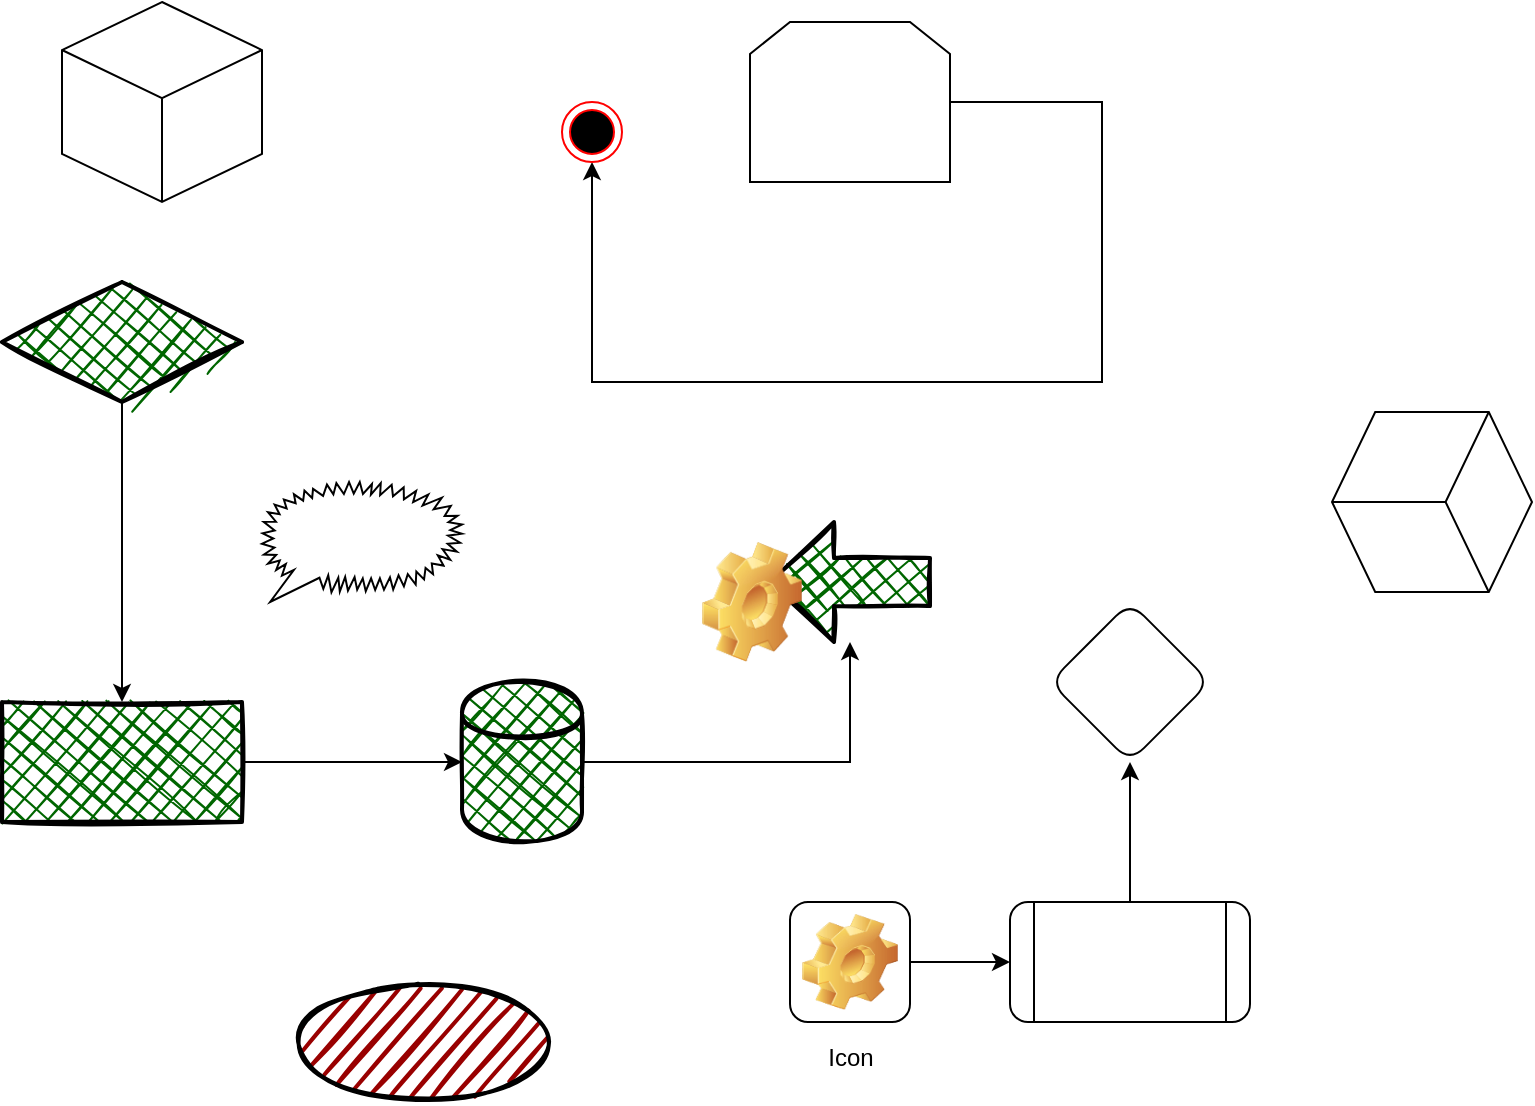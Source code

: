 <mxfile version="14.7.6" type="github">
  <diagram id="rp-5z5_qPfxMBPpEmpfv" name="Page-1">
    <mxGraphModel dx="981" dy="505" grid="1" gridSize="10" guides="1" tooltips="1" connect="1" arrows="1" fold="1" page="1" pageScale="1" pageWidth="827" pageHeight="1169" math="0" shadow="0">
      <root>
        <mxCell id="0" />
        <mxCell id="1" parent="0" />
        <mxCell id="T-50v0ShlLXuU-5LYmqB-6" value="" style="edgeStyle=orthogonalEdgeStyle;rounded=0;orthogonalLoop=1;jettySize=auto;html=1;" edge="1" parent="1" source="T-50v0ShlLXuU-5LYmqB-1" target="T-50v0ShlLXuU-5LYmqB-5">
          <mxGeometry relative="1" as="geometry" />
        </mxCell>
        <mxCell id="T-50v0ShlLXuU-5LYmqB-1" value="" style="rhombus;whiteSpace=wrap;html=1;strokeWidth=2;fillWeight=-1;hachureGap=8;fillStyle=cross-hatch;fillColor=#006600;sketch=1;" vertex="1" parent="1">
          <mxGeometry x="40" y="450" width="120" height="60" as="geometry" />
        </mxCell>
        <mxCell id="T-50v0ShlLXuU-5LYmqB-4" style="edgeStyle=orthogonalEdgeStyle;rounded=0;orthogonalLoop=1;jettySize=auto;html=1;exitX=1;exitY=0.5;exitDx=0;exitDy=0;" edge="1" parent="1" source="T-50v0ShlLXuU-5LYmqB-2" target="T-50v0ShlLXuU-5LYmqB-3">
          <mxGeometry relative="1" as="geometry">
            <mxPoint x="360" y="500" as="targetPoint" />
            <Array as="points">
              <mxPoint x="590" y="360" />
              <mxPoint x="590" y="500" />
              <mxPoint x="335" y="500" />
            </Array>
          </mxGeometry>
        </mxCell>
        <mxCell id="T-50v0ShlLXuU-5LYmqB-2" value="" style="shape=loopLimit;whiteSpace=wrap;html=1;" vertex="1" parent="1">
          <mxGeometry x="414" y="320" width="100" height="80" as="geometry" />
        </mxCell>
        <mxCell id="T-50v0ShlLXuU-5LYmqB-3" value="" style="ellipse;html=1;shape=endState;fillColor=#000000;strokeColor=#ff0000;" vertex="1" parent="1">
          <mxGeometry x="320" y="360" width="30" height="30" as="geometry" />
        </mxCell>
        <mxCell id="T-50v0ShlLXuU-5LYmqB-8" value="" style="edgeStyle=orthogonalEdgeStyle;rounded=0;orthogonalLoop=1;jettySize=auto;html=1;" edge="1" parent="1" source="T-50v0ShlLXuU-5LYmqB-5" target="T-50v0ShlLXuU-5LYmqB-7">
          <mxGeometry relative="1" as="geometry" />
        </mxCell>
        <mxCell id="T-50v0ShlLXuU-5LYmqB-5" value="" style="whiteSpace=wrap;html=1;strokeWidth=2;fillColor=#006600;sketch=1;fillWeight=-1;hachureGap=8;fillStyle=cross-hatch;" vertex="1" parent="1">
          <mxGeometry x="40" y="660" width="120" height="60" as="geometry" />
        </mxCell>
        <mxCell id="T-50v0ShlLXuU-5LYmqB-10" value="" style="edgeStyle=orthogonalEdgeStyle;rounded=0;orthogonalLoop=1;jettySize=auto;html=1;" edge="1" parent="1" source="T-50v0ShlLXuU-5LYmqB-7" target="T-50v0ShlLXuU-5LYmqB-9">
          <mxGeometry relative="1" as="geometry" />
        </mxCell>
        <mxCell id="T-50v0ShlLXuU-5LYmqB-7" value="" style="shape=cylinder;whiteSpace=wrap;html=1;boundedLbl=1;backgroundOutline=1;strokeWidth=2;fillColor=#006600;sketch=1;fillWeight=-1;hachureGap=8;fillStyle=cross-hatch;" vertex="1" parent="1">
          <mxGeometry x="270" y="650" width="60" height="80" as="geometry" />
        </mxCell>
        <mxCell id="T-50v0ShlLXuU-5LYmqB-9" value="" style="shape=singleArrow;whiteSpace=wrap;html=1;arrowWidth=0.4;arrowSize=0.4;flipH=1;strokeWidth=2;fillColor=#006600;sketch=1;fillWeight=-1;hachureGap=8;fillStyle=cross-hatch;" vertex="1" parent="1">
          <mxGeometry x="424" y="570" width="80" height="60" as="geometry" />
        </mxCell>
        <mxCell id="T-50v0ShlLXuU-5LYmqB-11" value="" style="whiteSpace=wrap;html=1;shape=mxgraph.basic.loud_callout" vertex="1" parent="1">
          <mxGeometry x="170" y="550" width="100" height="60" as="geometry" />
        </mxCell>
        <mxCell id="T-50v0ShlLXuU-5LYmqB-12" value="" style="whiteSpace=wrap;html=1;shape=mxgraph.basic.isocube;isoAngle=15;" vertex="1" parent="1">
          <mxGeometry x="70" y="310" width="100" height="100" as="geometry" />
        </mxCell>
        <mxCell id="T-50v0ShlLXuU-5LYmqB-13" value="" style="ellipse;whiteSpace=wrap;html=1;strokeWidth=2;fillWeight=2;hachureGap=8;fillColor=#990000;fillStyle=dots;sketch=1;" vertex="1" parent="1">
          <mxGeometry x="190" y="800" width="120" height="60" as="geometry" />
        </mxCell>
        <mxCell id="T-50v0ShlLXuU-5LYmqB-14" value="" style="shape=image;html=1;verticalLabelPosition=bottom;verticalAlign=top;imageAspect=0;image=img/clipart/Gear_128x128.png" vertex="1" parent="1">
          <mxGeometry x="390" y="580" width="50" height="60" as="geometry" />
        </mxCell>
        <mxCell id="T-50v0ShlLXuU-5LYmqB-18" value="" style="edgeStyle=orthogonalEdgeStyle;rounded=0;orthogonalLoop=1;jettySize=auto;html=1;" edge="1" parent="1" source="T-50v0ShlLXuU-5LYmqB-15" target="T-50v0ShlLXuU-5LYmqB-17">
          <mxGeometry relative="1" as="geometry" />
        </mxCell>
        <mxCell id="T-50v0ShlLXuU-5LYmqB-15" value="Icon" style="icon;html=1;image=img/clipart/Gear_128x128.png" vertex="1" parent="1">
          <mxGeometry x="434" y="760" width="60" height="60" as="geometry" />
        </mxCell>
        <mxCell id="T-50v0ShlLXuU-5LYmqB-16" value="" style="html=1;whiteSpace=wrap;shape=isoCube2;backgroundOutline=1;isoAngle=15;direction=south;" vertex="1" parent="1">
          <mxGeometry x="705" y="515" width="100" height="90" as="geometry" />
        </mxCell>
        <mxCell id="T-50v0ShlLXuU-5LYmqB-20" value="" style="edgeStyle=orthogonalEdgeStyle;rounded=0;orthogonalLoop=1;jettySize=auto;html=1;" edge="1" parent="1" source="T-50v0ShlLXuU-5LYmqB-17" target="T-50v0ShlLXuU-5LYmqB-19">
          <mxGeometry relative="1" as="geometry" />
        </mxCell>
        <mxCell id="T-50v0ShlLXuU-5LYmqB-17" value="" style="shape=process;whiteSpace=wrap;html=1;backgroundOutline=1;rounded=1;fontStyle=0;verticalAlign=top;labelBackgroundColor=#ffffff;spacing=0;spacingTop=6;spacingLeft=0;" vertex="1" parent="1">
          <mxGeometry x="544" y="760" width="120" height="60" as="geometry" />
        </mxCell>
        <mxCell id="T-50v0ShlLXuU-5LYmqB-19" value="" style="rhombus;whiteSpace=wrap;html=1;rounded=1;fontStyle=0;verticalAlign=top;labelBackgroundColor=#ffffff;spacing=0;spacingTop=6;spacingLeft=0;" vertex="1" parent="1">
          <mxGeometry x="564" y="610" width="80" height="80" as="geometry" />
        </mxCell>
      </root>
    </mxGraphModel>
  </diagram>
</mxfile>
